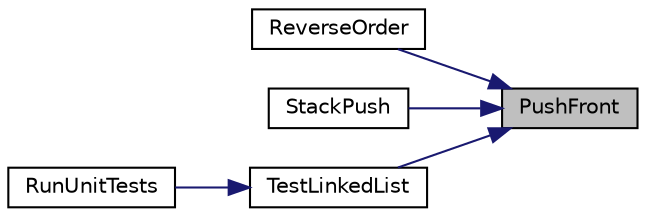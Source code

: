 digraph "PushFront"
{
 // LATEX_PDF_SIZE
  edge [fontname="Helvetica",fontsize="10",labelfontname="Helvetica",labelfontsize="10"];
  node [fontname="Helvetica",fontsize="10",shape=record];
  rankdir="RL";
  Node1 [label="PushFront",height=0.2,width=0.4,color="black", fillcolor="grey75", style="filled", fontcolor="black",tooltip=" "];
  Node1 -> Node2 [dir="back",color="midnightblue",fontsize="10",style="solid",fontname="Helvetica"];
  Node2 [label="ReverseOrder",height=0.2,width=0.4,color="black", fillcolor="white", style="filled",URL="$_reverse_order_8h.html#af7146198848adea4e95cb13b597edc27",tooltip="gets inputs from user until inputs a string and prints it in reversed order"];
  Node1 -> Node3 [dir="back",color="midnightblue",fontsize="10",style="solid",fontname="Helvetica"];
  Node3 [label="StackPush",height=0.2,width=0.4,color="black", fillcolor="white", style="filled",URL="$_stack_8h.html#a4d8c6401ebd505c90bf59c286f97194b",tooltip=" "];
  Node1 -> Node4 [dir="back",color="midnightblue",fontsize="10",style="solid",fontname="Helvetica"];
  Node4 [label="TestLinkedList",height=0.2,width=0.4,color="black", fillcolor="white", style="filled",URL="$_tests_8h.html#af7f4fde513dc699f2cc5ce2f26d3ba90",tooltip="tests some functions of linked list"];
  Node4 -> Node5 [dir="back",color="midnightblue",fontsize="10",style="solid",fontname="Helvetica"];
  Node5 [label="RunUnitTests",height=0.2,width=0.4,color="black", fillcolor="white", style="filled",URL="$_tests_8h.html#aa97a9cda58fa10ff835b18f62ca5ac81",tooltip=" "];
}
